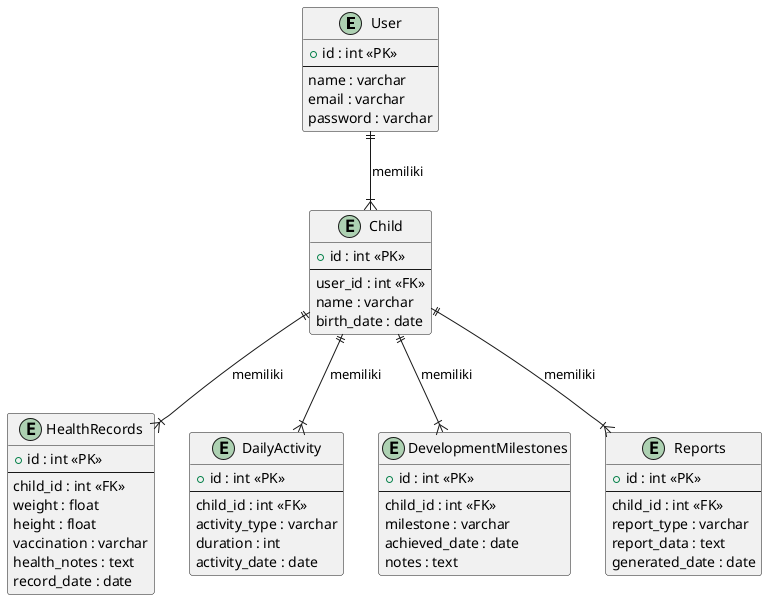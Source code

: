 @startuml data

entity "User" as User {
  + id : int <<PK>>
  --
  name : varchar
  email : varchar
  password : varchar
}

entity "Child" as Child {
  + id : int <<PK>>
  --
  user_id : int <<FK>>
  name : varchar
  birth_date : date
}

entity "HealthRecords" as HealthRecords {
  + id : int <<PK>>
  --
  child_id : int <<FK>>
  weight : float
  height : float
  vaccination : varchar
  health_notes : text
  record_date : date
}

entity "DailyActivity" as DailyActivity {
  + id : int <<PK>>
  --
  child_id : int <<FK>>
  activity_type : varchar
  duration : int
  activity_date : date
}

entity "DevelopmentMilestones" as DevelopmentMilestones {
  + id : int <<PK>>
  --
  child_id : int <<FK>>
  milestone : varchar
  achieved_date : date
  notes : text
}

entity "Reports" as Reports {
  + id : int <<PK>>
  --
  child_id : int <<FK>>
  report_type : varchar
  report_data : text
  generated_date : date
}

User ||--|{ Child : memiliki
Child ||--|{ HealthRecords : memiliki
Child ||--|{ DailyActivity : memiliki
Child ||--|{ DevelopmentMilestones : memiliki
Child ||--|{ Reports : memiliki

@enduml

